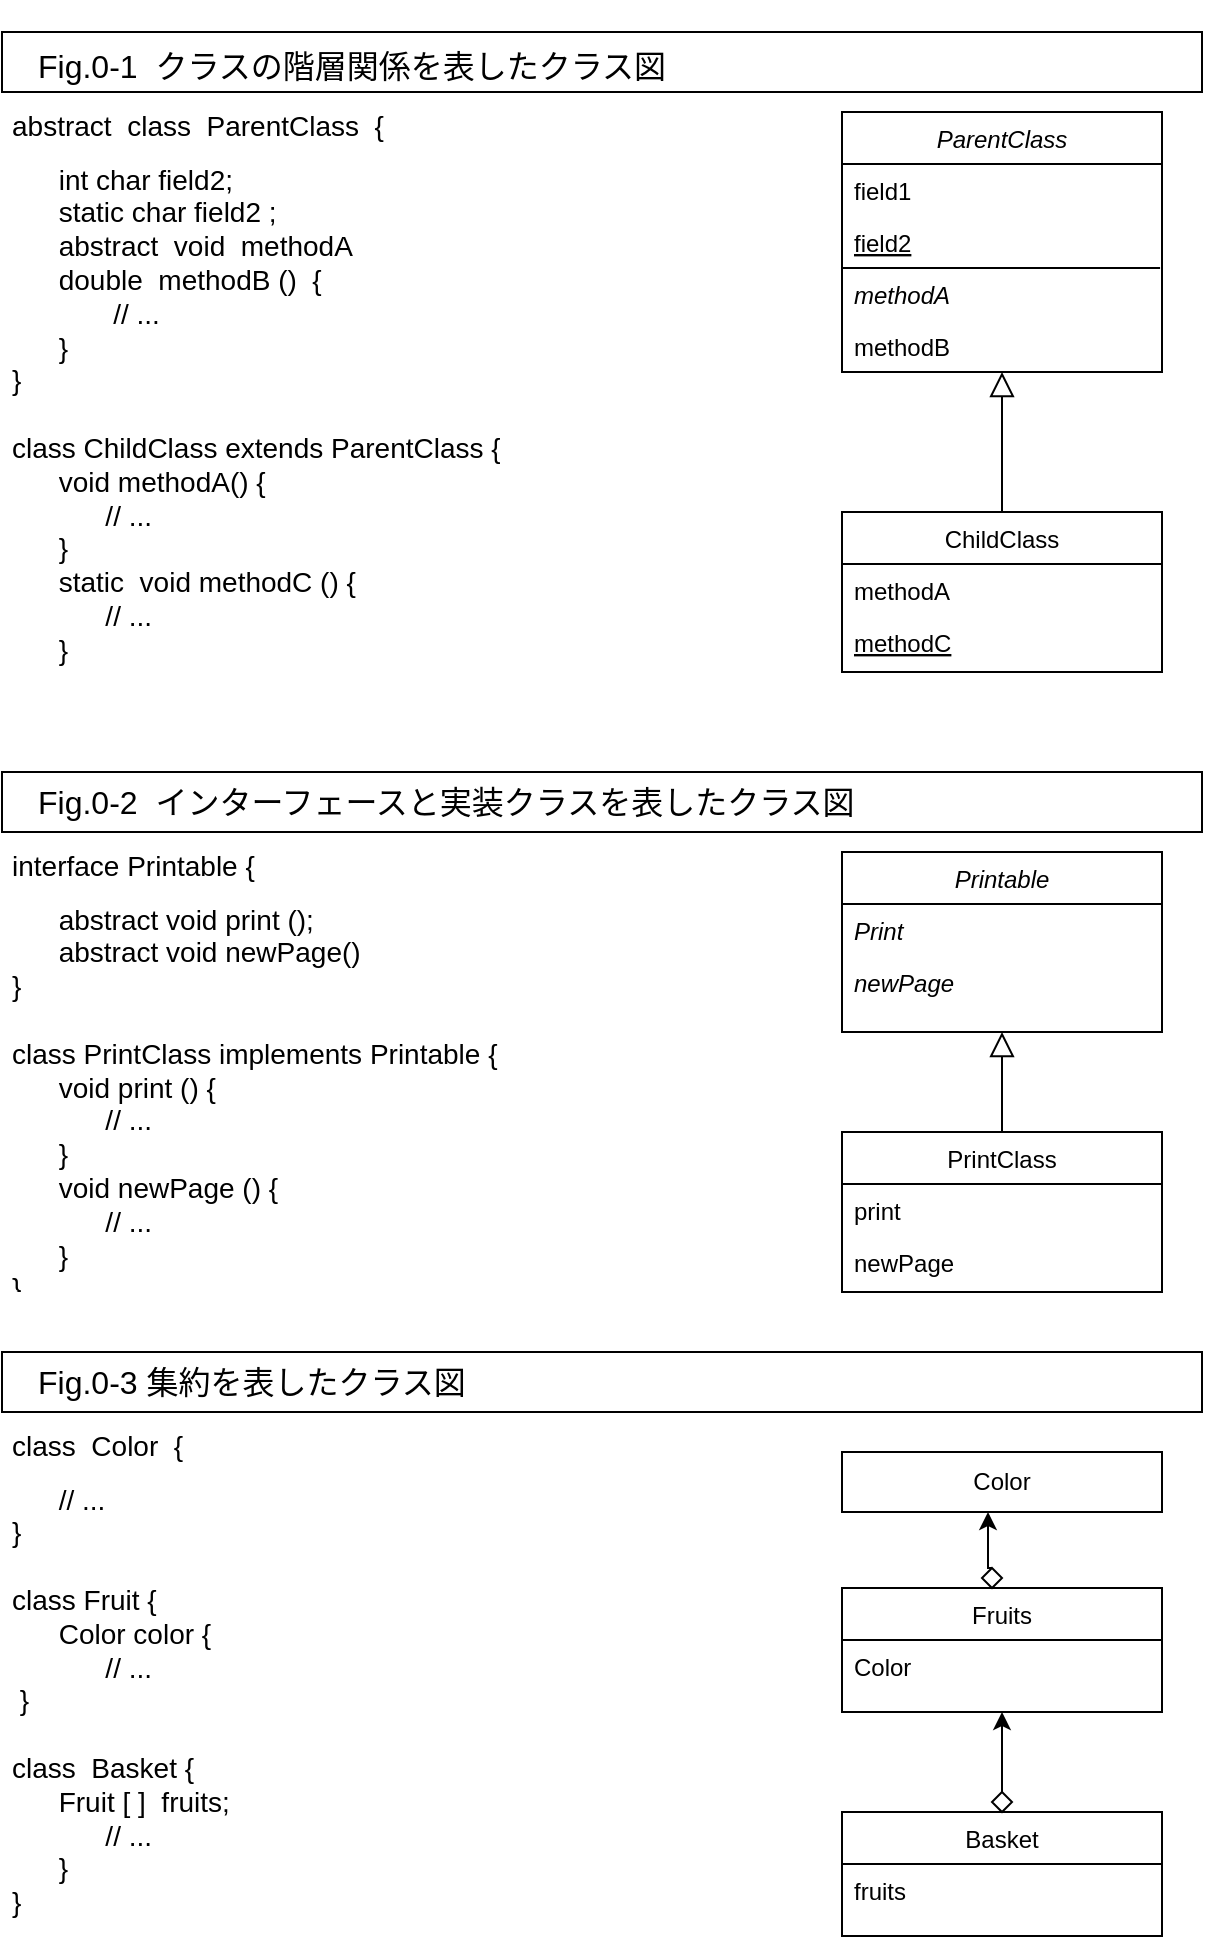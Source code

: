 <mxfile version="14.6.13" type="device" pages="3"><diagram id="C5RBs43oDa-KdzZeNtuy" name="Fig01~03"><mxGraphModel dx="786" dy="530" grid="1" gridSize="10" guides="1" tooltips="1" connect="1" arrows="1" fold="1" page="1" pageScale="1" pageWidth="827" pageHeight="1169" math="0" shadow="0"><root><mxCell id="WIyWlLk6GJQsqaUBKTNV-0"/><mxCell id="WIyWlLk6GJQsqaUBKTNV-1" parent="WIyWlLk6GJQsqaUBKTNV-0"/><mxCell id="zkfFHV4jXpPFQw0GAbJ--6" value="ChildClass" style="swimlane;fontStyle=0;align=center;verticalAlign=top;childLayout=stackLayout;horizontal=1;startSize=26;horizontalStack=0;resizeParent=1;resizeLast=0;collapsible=1;marginBottom=0;rounded=0;shadow=0;strokeWidth=1;" parent="WIyWlLk6GJQsqaUBKTNV-1" vertex="1"><mxGeometry x="500" y="320" width="160" height="80" as="geometry"><mxRectangle x="130" y="380" width="160" height="26" as="alternateBounds"/></mxGeometry></mxCell><mxCell id="zkfFHV4jXpPFQw0GAbJ--7" value="methodA&#10;" style="text;align=left;verticalAlign=top;spacingLeft=4;spacingRight=4;overflow=hidden;rotatable=0;points=[[0,0.5],[1,0.5]];portConstraint=eastwest;" parent="zkfFHV4jXpPFQw0GAbJ--6" vertex="1"><mxGeometry y="26" width="160" height="26" as="geometry"/></mxCell><mxCell id="zkfFHV4jXpPFQw0GAbJ--8" value="methodC" style="text;align=left;verticalAlign=top;spacingLeft=4;spacingRight=4;overflow=hidden;rotatable=0;points=[[0,0.5],[1,0.5]];portConstraint=eastwest;rounded=0;shadow=0;html=0;fontStyle=4" parent="zkfFHV4jXpPFQw0GAbJ--6" vertex="1"><mxGeometry y="52" width="160" height="26" as="geometry"/></mxCell><mxCell id="zkfFHV4jXpPFQw0GAbJ--12" value="" style="endArrow=block;endSize=10;endFill=0;shadow=0;strokeWidth=1;rounded=0;edgeStyle=elbowEdgeStyle;elbow=vertical;" parent="WIyWlLk6GJQsqaUBKTNV-1" source="zkfFHV4jXpPFQw0GAbJ--6" target="zkfFHV4jXpPFQw0GAbJ--0" edge="1"><mxGeometry width="160" relative="1" as="geometry"><mxPoint x="230" y="243" as="sourcePoint"/><mxPoint x="230" y="243" as="targetPoint"/></mxGeometry></mxCell><mxCell id="62UiRx_JH6EMBDB1Q8f--3" value="&lt;h1 style=&quot;font-size: 14px&quot;&gt;&lt;span style=&quot;font-weight: normal&quot;&gt;abstract&amp;nbsp; class&amp;nbsp; ParentClass&amp;nbsp; {&lt;/span&gt;&lt;br&gt;&lt;/h1&gt;&lt;div style=&quot;font-size: 14px&quot;&gt;&lt;font style=&quot;font-size: 14px&quot;&gt;&amp;nbsp; &amp;nbsp; &amp;nbsp; int char field2;&lt;/font&gt;&lt;/div&gt;&lt;div style=&quot;font-size: 14px&quot;&gt;&lt;font style=&quot;font-size: 14px&quot;&gt;&amp;nbsp; &amp;nbsp; &amp;nbsp; static char field2 ;&lt;/font&gt;&lt;/div&gt;&lt;div style=&quot;font-size: 14px&quot;&gt;&lt;font style=&quot;font-size: 14px&quot;&gt;&amp;nbsp; &amp;nbsp; &amp;nbsp; abstract&amp;nbsp; void&amp;nbsp; methodA&lt;/font&gt;&lt;/div&gt;&lt;div style=&quot;font-size: 14px&quot;&gt;&lt;font style=&quot;font-size: 14px&quot;&gt;&amp;nbsp; &amp;nbsp; &amp;nbsp; double&amp;nbsp; methodB ()&amp;nbsp; {&lt;/font&gt;&lt;/div&gt;&lt;div style=&quot;font-size: 14px&quot;&gt;&lt;font style=&quot;font-size: 14px&quot;&gt;&amp;nbsp; &amp;nbsp; &amp;nbsp; &amp;nbsp; &amp;nbsp; &amp;nbsp; &amp;nbsp;// ...&lt;/font&gt;&lt;/div&gt;&lt;div style=&quot;font-size: 14px&quot;&gt;&lt;font style=&quot;font-size: 14px&quot;&gt;&amp;nbsp; &amp;nbsp; &amp;nbsp; }&lt;/font&gt;&lt;/div&gt;&lt;div style=&quot;font-size: 14px&quot;&gt;&lt;font style=&quot;font-size: 14px&quot;&gt;}&lt;/font&gt;&lt;/div&gt;&lt;div style=&quot;font-size: 14px&quot;&gt;&lt;font style=&quot;font-size: 14px&quot;&gt;&lt;br&gt;&lt;/font&gt;&lt;/div&gt;&lt;div style=&quot;font-size: 14px&quot;&gt;&lt;font style=&quot;font-size: 14px&quot;&gt;class ChildClass extends ParentClass {&lt;/font&gt;&lt;/div&gt;&lt;div style=&quot;font-size: 14px&quot;&gt;&lt;font style=&quot;font-size: 14px&quot;&gt;&amp;nbsp; &amp;nbsp; &amp;nbsp; void methodA() {&lt;/font&gt;&lt;/div&gt;&lt;div style=&quot;font-size: 14px&quot;&gt;&lt;font style=&quot;font-size: 14px&quot;&gt;&amp;nbsp; &amp;nbsp; &amp;nbsp; &amp;nbsp; &amp;nbsp; &amp;nbsp; // ...&lt;/font&gt;&lt;/div&gt;&lt;div style=&quot;font-size: 14px&quot;&gt;&lt;font style=&quot;font-size: 14px&quot;&gt;&amp;nbsp; &amp;nbsp; &amp;nbsp; }&lt;/font&gt;&lt;/div&gt;&lt;div style=&quot;font-size: 14px&quot;&gt;&lt;font style=&quot;font-size: 14px&quot;&gt;&amp;nbsp; &amp;nbsp; &amp;nbsp; static&amp;nbsp; void methodC () {&lt;/font&gt;&lt;/div&gt;&lt;div style=&quot;font-size: 14px&quot;&gt;&lt;font style=&quot;font-size: 14px&quot;&gt;&amp;nbsp; &amp;nbsp; &amp;nbsp; &amp;nbsp; &amp;nbsp; &amp;nbsp; // ...&lt;/font&gt;&lt;/div&gt;&lt;div style=&quot;font-size: 14px&quot;&gt;&lt;font style=&quot;font-size: 14px&quot;&gt;&amp;nbsp; &amp;nbsp; &amp;nbsp; }&lt;/font&gt;&lt;/div&gt;&lt;div style=&quot;font-size: 14px&quot;&gt;&lt;font style=&quot;font-size: 14px&quot;&gt;}&lt;/font&gt;&lt;/div&gt;&lt;div&gt;&lt;br&gt;&lt;/div&gt;" style="text;html=1;strokeColor=none;fillColor=none;spacing=5;spacingTop=-20;whiteSpace=wrap;overflow=hidden;rounded=0;" parent="WIyWlLk6GJQsqaUBKTNV-1" vertex="1"><mxGeometry x="80" y="120" width="390" height="280" as="geometry"/></mxCell><mxCell id="62UiRx_JH6EMBDB1Q8f--4" value="Printable" style="swimlane;fontStyle=2;align=center;verticalAlign=top;childLayout=stackLayout;horizontal=1;startSize=26;horizontalStack=0;resizeParent=1;resizeLast=0;collapsible=1;marginBottom=0;rounded=0;shadow=0;strokeWidth=1;" parent="WIyWlLk6GJQsqaUBKTNV-1" vertex="1"><mxGeometry x="500" y="490" width="160" height="90" as="geometry"><mxRectangle x="230" y="140" width="160" height="26" as="alternateBounds"/></mxGeometry></mxCell><mxCell id="62UiRx_JH6EMBDB1Q8f--5" value="Print" style="text;align=left;verticalAlign=top;spacingLeft=4;spacingRight=4;overflow=hidden;rotatable=0;points=[[0,0.5],[1,0.5]];portConstraint=eastwest;fontStyle=2" parent="62UiRx_JH6EMBDB1Q8f--4" vertex="1"><mxGeometry y="26" width="160" height="26" as="geometry"/></mxCell><mxCell id="62UiRx_JH6EMBDB1Q8f--6" value="newPage" style="text;align=left;verticalAlign=top;spacingLeft=4;spacingRight=4;overflow=hidden;rotatable=0;points=[[0,0.5],[1,0.5]];portConstraint=eastwest;rounded=0;shadow=0;html=0;fontStyle=2" parent="62UiRx_JH6EMBDB1Q8f--4" vertex="1"><mxGeometry y="52" width="160" height="26" as="geometry"/></mxCell><mxCell id="62UiRx_JH6EMBDB1Q8f--7" value="PrintClass" style="swimlane;fontStyle=0;align=center;verticalAlign=top;childLayout=stackLayout;horizontal=1;startSize=26;horizontalStack=0;resizeParent=1;resizeLast=0;collapsible=1;marginBottom=0;rounded=0;shadow=0;strokeWidth=1;" parent="WIyWlLk6GJQsqaUBKTNV-1" vertex="1"><mxGeometry x="500" y="630" width="160" height="80" as="geometry"><mxRectangle x="130" y="380" width="160" height="26" as="alternateBounds"/></mxGeometry></mxCell><mxCell id="62UiRx_JH6EMBDB1Q8f--8" value="print" style="text;align=left;verticalAlign=top;spacingLeft=4;spacingRight=4;overflow=hidden;rotatable=0;points=[[0,0.5],[1,0.5]];portConstraint=eastwest;" parent="62UiRx_JH6EMBDB1Q8f--7" vertex="1"><mxGeometry y="26" width="160" height="26" as="geometry"/></mxCell><mxCell id="62UiRx_JH6EMBDB1Q8f--9" value="newPage&#10;" style="text;align=left;verticalAlign=top;spacingLeft=4;spacingRight=4;overflow=hidden;rotatable=0;points=[[0,0.5],[1,0.5]];portConstraint=eastwest;rounded=0;shadow=0;html=0;" parent="62UiRx_JH6EMBDB1Q8f--7" vertex="1"><mxGeometry y="52" width="160" height="26" as="geometry"/></mxCell><mxCell id="62UiRx_JH6EMBDB1Q8f--10" value="" style="endArrow=block;endSize=10;endFill=0;shadow=0;strokeWidth=1;rounded=0;edgeStyle=elbowEdgeStyle;elbow=vertical;" parent="WIyWlLk6GJQsqaUBKTNV-1" source="62UiRx_JH6EMBDB1Q8f--7" target="62UiRx_JH6EMBDB1Q8f--4" edge="1"><mxGeometry width="160" relative="1" as="geometry"><mxPoint x="230" y="663" as="sourcePoint"/><mxPoint x="230" y="663" as="targetPoint"/></mxGeometry></mxCell><mxCell id="62UiRx_JH6EMBDB1Q8f--11" value="&lt;h1 style=&quot;font-size: 14px&quot;&gt;&lt;span style=&quot;font-weight: normal&quot;&gt;interface Printable {&lt;/span&gt;&lt;br&gt;&lt;/h1&gt;&lt;div style=&quot;font-size: 14px&quot;&gt;&lt;font style=&quot;font-size: 14px&quot;&gt;&amp;nbsp; &amp;nbsp; &amp;nbsp; abstract void print ();&lt;/font&gt;&lt;/div&gt;&lt;div style=&quot;font-size: 14px&quot;&gt;&lt;font style=&quot;font-size: 14px&quot;&gt;&amp;nbsp; &amp;nbsp; &amp;nbsp; abstract void newPage()&lt;/font&gt;&lt;/div&gt;&lt;div style=&quot;font-size: 14px&quot;&gt;&lt;font style=&quot;font-size: 14px&quot;&gt;}&lt;/font&gt;&lt;/div&gt;&lt;div style=&quot;font-size: 14px&quot;&gt;&lt;font style=&quot;font-size: 14px&quot;&gt;&lt;br&gt;&lt;/font&gt;&lt;/div&gt;&lt;div style=&quot;font-size: 14px&quot;&gt;&lt;font style=&quot;font-size: 14px&quot;&gt;class PrintClass implements Printable {&lt;/font&gt;&lt;/div&gt;&lt;div style=&quot;font-size: 14px&quot;&gt;&lt;font style=&quot;font-size: 14px&quot;&gt;&amp;nbsp; &amp;nbsp; &amp;nbsp; void print () {&lt;/font&gt;&lt;/div&gt;&lt;div style=&quot;font-size: 14px&quot;&gt;&lt;font style=&quot;font-size: 14px&quot;&gt;&amp;nbsp; &amp;nbsp; &amp;nbsp; &amp;nbsp; &amp;nbsp; &amp;nbsp; // ...&lt;/font&gt;&lt;/div&gt;&lt;div style=&quot;font-size: 14px&quot;&gt;&lt;font style=&quot;font-size: 14px&quot;&gt;&amp;nbsp; &amp;nbsp; &amp;nbsp; }&lt;/font&gt;&lt;/div&gt;&lt;div style=&quot;font-size: 14px&quot;&gt;&lt;font style=&quot;font-size: 14px&quot;&gt;&amp;nbsp; &amp;nbsp; &amp;nbsp; void newPage () {&lt;/font&gt;&lt;/div&gt;&lt;div style=&quot;font-size: 14px&quot;&gt;&lt;font style=&quot;font-size: 14px&quot;&gt;&amp;nbsp; &amp;nbsp; &amp;nbsp; &amp;nbsp; &amp;nbsp; &amp;nbsp; // ...&lt;/font&gt;&lt;/div&gt;&lt;div style=&quot;font-size: 14px&quot;&gt;&lt;font style=&quot;font-size: 14px&quot;&gt;&amp;nbsp; &amp;nbsp; &amp;nbsp; }&lt;/font&gt;&lt;/div&gt;&lt;div style=&quot;font-size: 14px&quot;&gt;&lt;font style=&quot;font-size: 14px&quot;&gt;}&lt;/font&gt;&lt;/div&gt;&lt;div&gt;&lt;br&gt;&lt;/div&gt;" style="text;html=1;strokeColor=none;fillColor=none;spacing=5;spacingTop=-20;whiteSpace=wrap;overflow=hidden;rounded=0;" parent="WIyWlLk6GJQsqaUBKTNV-1" vertex="1"><mxGeometry x="80" y="490" width="390" height="220" as="geometry"/></mxCell><mxCell id="62UiRx_JH6EMBDB1Q8f--12" value="Fruits" style="swimlane;fontStyle=0;align=center;verticalAlign=top;childLayout=stackLayout;horizontal=1;startSize=26;horizontalStack=0;resizeParent=1;resizeLast=0;collapsible=1;marginBottom=0;rounded=0;shadow=0;strokeWidth=1;" parent="WIyWlLk6GJQsqaUBKTNV-1" vertex="1"><mxGeometry x="500" y="858" width="160" height="62" as="geometry"><mxRectangle x="230" y="140" width="160" height="26" as="alternateBounds"/></mxGeometry></mxCell><mxCell id="62UiRx_JH6EMBDB1Q8f--13" value="Color" style="text;align=left;verticalAlign=top;spacingLeft=4;spacingRight=4;overflow=hidden;rotatable=0;points=[[0,0.5],[1,0.5]];portConstraint=eastwest;fontStyle=0" parent="62UiRx_JH6EMBDB1Q8f--12" vertex="1"><mxGeometry y="26" width="160" height="26" as="geometry"/></mxCell><mxCell id="62UiRx_JH6EMBDB1Q8f--15" value="Basket" style="swimlane;fontStyle=0;align=center;verticalAlign=top;childLayout=stackLayout;horizontal=1;startSize=26;horizontalStack=0;resizeParent=1;resizeLast=0;collapsible=1;marginBottom=0;rounded=0;shadow=0;strokeWidth=1;" parent="WIyWlLk6GJQsqaUBKTNV-1" vertex="1"><mxGeometry x="500" y="970" width="160" height="62" as="geometry"><mxRectangle x="130" y="380" width="160" height="26" as="alternateBounds"/></mxGeometry></mxCell><mxCell id="62UiRx_JH6EMBDB1Q8f--16" value="fruits" style="text;align=left;verticalAlign=top;spacingLeft=4;spacingRight=4;overflow=hidden;rotatable=0;points=[[0,0.5],[1,0.5]];portConstraint=eastwest;" parent="62UiRx_JH6EMBDB1Q8f--15" vertex="1"><mxGeometry y="26" width="160" height="26" as="geometry"/></mxCell><mxCell id="62UiRx_JH6EMBDB1Q8f--19" value="&lt;h1 style=&quot;font-size: 14px&quot;&gt;&lt;span style=&quot;font-weight: normal&quot;&gt;class&amp;nbsp; Color&amp;nbsp; {&lt;/span&gt;&lt;br&gt;&lt;/h1&gt;&lt;div style=&quot;font-size: 14px&quot;&gt;&lt;font style=&quot;font-size: 14px&quot;&gt;&amp;nbsp; &amp;nbsp; &amp;nbsp; // ...&lt;/font&gt;&lt;/div&gt;&lt;div style=&quot;font-size: 14px&quot;&gt;&lt;font style=&quot;font-size: 14px&quot;&gt;}&lt;/font&gt;&lt;/div&gt;&lt;div style=&quot;font-size: 14px&quot;&gt;&lt;font style=&quot;font-size: 14px&quot;&gt;&lt;br&gt;&lt;/font&gt;&lt;/div&gt;&lt;div style=&quot;font-size: 14px&quot;&gt;&lt;font style=&quot;font-size: 14px&quot;&gt;class Fruit {&lt;/font&gt;&lt;/div&gt;&lt;div style=&quot;font-size: 14px&quot;&gt;&lt;font style=&quot;font-size: 14px&quot;&gt;&amp;nbsp; &amp;nbsp; &amp;nbsp; Color color {&lt;/font&gt;&lt;/div&gt;&lt;div style=&quot;font-size: 14px&quot;&gt;&lt;font style=&quot;font-size: 14px&quot;&gt;&amp;nbsp; &amp;nbsp; &amp;nbsp; &amp;nbsp; &amp;nbsp; &amp;nbsp; // ...&lt;/font&gt;&lt;/div&gt;&lt;div style=&quot;font-size: 14px&quot;&gt;&lt;font style=&quot;font-size: 14px&quot;&gt;&amp;nbsp;}&lt;/font&gt;&lt;/div&gt;&lt;div style=&quot;font-size: 14px&quot;&gt;&lt;font style=&quot;font-size: 14px&quot;&gt;&lt;br&gt;&lt;/font&gt;&lt;/div&gt;&lt;div style=&quot;font-size: 14px&quot;&gt;&lt;font style=&quot;font-size: 14px&quot;&gt;class&amp;nbsp; Basket {&lt;/font&gt;&lt;/div&gt;&lt;div style=&quot;font-size: 14px&quot;&gt;&lt;font style=&quot;font-size: 14px&quot;&gt;&amp;nbsp; &amp;nbsp; &amp;nbsp; Fruit [ ]&amp;nbsp; fruits;&lt;/font&gt;&lt;/div&gt;&lt;div style=&quot;font-size: 14px&quot;&gt;&lt;font style=&quot;font-size: 14px&quot;&gt;&amp;nbsp; &amp;nbsp; &amp;nbsp; &amp;nbsp; &amp;nbsp; &amp;nbsp; // ...&lt;/font&gt;&lt;/div&gt;&lt;div style=&quot;font-size: 14px&quot;&gt;&lt;font style=&quot;font-size: 14px&quot;&gt;&amp;nbsp; &amp;nbsp; &amp;nbsp; }&lt;/font&gt;&lt;/div&gt;&lt;div style=&quot;font-size: 14px&quot;&gt;&lt;font style=&quot;font-size: 14px&quot;&gt;}&lt;/font&gt;&lt;/div&gt;&lt;div&gt;&lt;br&gt;&lt;/div&gt;" style="text;html=1;strokeColor=none;fillColor=none;spacing=5;spacingTop=-20;whiteSpace=wrap;overflow=hidden;rounded=0;" parent="WIyWlLk6GJQsqaUBKTNV-1" vertex="1"><mxGeometry x="80" y="780" width="390" height="250" as="geometry"/></mxCell><mxCell id="zkfFHV4jXpPFQw0GAbJ--0" value="ParentClass" style="swimlane;fontStyle=2;align=center;verticalAlign=top;childLayout=stackLayout;horizontal=1;startSize=26;horizontalStack=0;resizeParent=1;resizeLast=0;collapsible=1;marginBottom=0;rounded=0;shadow=0;strokeWidth=1;" parent="WIyWlLk6GJQsqaUBKTNV-1" vertex="1"><mxGeometry x="500" y="120" width="160" height="130" as="geometry"><mxRectangle x="230" y="140" width="160" height="26" as="alternateBounds"/></mxGeometry></mxCell><mxCell id="zkfFHV4jXpPFQw0GAbJ--1" value="field1" style="text;align=left;verticalAlign=top;spacingLeft=4;spacingRight=4;overflow=hidden;rotatable=0;points=[[0,0.5],[1,0.5]];portConstraint=eastwest;fontStyle=0" parent="zkfFHV4jXpPFQw0GAbJ--0" vertex="1"><mxGeometry y="26" width="160" height="26" as="geometry"/></mxCell><mxCell id="zkfFHV4jXpPFQw0GAbJ--2" value="field2" style="text;align=left;verticalAlign=top;spacingLeft=4;spacingRight=4;overflow=hidden;rotatable=0;points=[[0,0.5],[1,0.5]];portConstraint=eastwest;rounded=0;shadow=0;html=0;fontStyle=4" parent="zkfFHV4jXpPFQw0GAbJ--0" vertex="1"><mxGeometry y="52" width="160" height="26" as="geometry"/></mxCell><mxCell id="62UiRx_JH6EMBDB1Q8f--20" value="" style="endArrow=none;html=1;entryX=0.994;entryY=1;entryDx=0;entryDy=0;entryPerimeter=0;" parent="zkfFHV4jXpPFQw0GAbJ--0" target="zkfFHV4jXpPFQw0GAbJ--2" edge="1"><mxGeometry width="50" height="50" relative="1" as="geometry"><mxPoint y="78" as="sourcePoint"/><mxPoint x="50" y="35" as="targetPoint"/></mxGeometry></mxCell><mxCell id="62UiRx_JH6EMBDB1Q8f--22" value="methodA&#10;" style="text;align=left;verticalAlign=top;spacingLeft=4;spacingRight=4;overflow=hidden;rotatable=0;points=[[0,0.5],[1,0.5]];portConstraint=eastwest;rounded=0;shadow=0;html=0;fontStyle=2" parent="zkfFHV4jXpPFQw0GAbJ--0" vertex="1"><mxGeometry y="78" width="160" height="26" as="geometry"/></mxCell><mxCell id="62UiRx_JH6EMBDB1Q8f--21" value="methodB&#10;" style="text;align=left;verticalAlign=top;spacingLeft=4;spacingRight=4;overflow=hidden;rotatable=0;points=[[0,0.5],[1,0.5]];portConstraint=eastwest;rounded=0;shadow=0;html=0;fontStyle=0" parent="zkfFHV4jXpPFQw0GAbJ--0" vertex="1"><mxGeometry y="104" width="160" height="26" as="geometry"/></mxCell><mxCell id="62UiRx_JH6EMBDB1Q8f--23" value="&lt;h1&gt;&lt;span style=&quot;font-weight: 400&quot;&gt;&lt;font style=&quot;font-size: 16px&quot;&gt;　Fig.0-1&amp;nbsp; クラスの階層関係を表したクラス図&lt;/font&gt;&lt;/span&gt;&lt;/h1&gt;" style="text;html=1;align=left;verticalAlign=middle;whiteSpace=wrap;rounded=0;strokeColor=#000000;" parent="WIyWlLk6GJQsqaUBKTNV-1" vertex="1"><mxGeometry x="80" y="80" width="600" height="30" as="geometry"/></mxCell><mxCell id="62UiRx_JH6EMBDB1Q8f--24" value="&lt;h1 style=&quot;font-size: 14px&quot;&gt;&lt;span style=&quot;font-weight: 400 ; font-size: 16px&quot;&gt;　Fig.0-2&amp;nbsp; インターフェースと実装クラスを表したクラス図&lt;/span&gt;&lt;/h1&gt;" style="text;html=1;align=left;verticalAlign=middle;whiteSpace=wrap;rounded=0;strokeColor=#000000;" parent="WIyWlLk6GJQsqaUBKTNV-1" vertex="1"><mxGeometry x="80" y="450" width="600" height="30" as="geometry"/></mxCell><mxCell id="62UiRx_JH6EMBDB1Q8f--26" value="&lt;h1 style=&quot;font-size: 14px&quot;&gt;&lt;span style=&quot;font-weight: 400 ; font-size: 16px&quot;&gt;　Fig.0-3 集約を表したクラス図&lt;/span&gt;&lt;/h1&gt;" style="text;html=1;align=left;verticalAlign=middle;whiteSpace=wrap;rounded=0;strokeColor=#000000;" parent="WIyWlLk6GJQsqaUBKTNV-1" vertex="1"><mxGeometry x="80" y="740" width="600" height="30" as="geometry"/></mxCell><mxCell id="K0zJYA0rMerM5uAwz7j8-8" value="Color" style="rounded=0;whiteSpace=wrap;html=1;" parent="WIyWlLk6GJQsqaUBKTNV-1" vertex="1"><mxGeometry x="500" y="790" width="160" height="30" as="geometry"/></mxCell><mxCell id="K0zJYA0rMerM5uAwz7j8-10" style="edgeStyle=orthogonalEdgeStyle;rounded=0;orthogonalLoop=1;jettySize=auto;html=1;exitX=0;exitY=0;exitDx=0;exitDy=0;entryX=0.5;entryY=1;entryDx=0;entryDy=0;" parent="WIyWlLk6GJQsqaUBKTNV-1" source="K0zJYA0rMerM5uAwz7j8-9" target="62UiRx_JH6EMBDB1Q8f--12" edge="1"><mxGeometry relative="1" as="geometry"><mxPoint x="560" y="920" as="targetPoint"/><Array as="points"><mxPoint x="580" y="963"/></Array></mxGeometry></mxCell><mxCell id="K0zJYA0rMerM5uAwz7j8-9" value="" style="rhombus;whiteSpace=wrap;html=1;" parent="WIyWlLk6GJQsqaUBKTNV-1" vertex="1"><mxGeometry x="575" y="960" width="10" height="10" as="geometry"/></mxCell><mxCell id="K0zJYA0rMerM5uAwz7j8-15" style="edgeStyle=orthogonalEdgeStyle;rounded=0;orthogonalLoop=1;jettySize=auto;html=1;exitX=0.5;exitY=0;exitDx=0;exitDy=0;" parent="WIyWlLk6GJQsqaUBKTNV-1" source="K0zJYA0rMerM5uAwz7j8-12" edge="1"><mxGeometry relative="1" as="geometry"><mxPoint x="573" y="820" as="targetPoint"/><Array as="points"><mxPoint x="573" y="848"/><mxPoint x="573" y="820"/></Array></mxGeometry></mxCell><mxCell id="K0zJYA0rMerM5uAwz7j8-12" value="" style="rhombus;whiteSpace=wrap;html=1;" parent="WIyWlLk6GJQsqaUBKTNV-1" vertex="1"><mxGeometry x="570" y="848" width="10" height="10" as="geometry"/></mxCell></root></mxGraphModel></diagram><diagram id="uXRKIcSWOXKHmnCE9bxQ" name="Fig04~05"><mxGraphModel dx="786" dy="530" grid="1" gridSize="10" guides="1" tooltips="1" connect="1" arrows="1" fold="1" page="1" pageScale="1" pageWidth="1654" pageHeight="2336" math="0" shadow="0"><root><mxCell id="cVlX-NJJBm6-gNWQkPb4-0"/><mxCell id="cVlX-NJJBm6-gNWQkPb4-1" parent="cVlX-NJJBm6-gNWQkPb4-0"/><mxCell id="oHY8thcl8l5wzSbgU7py-4" value="&lt;h1 style=&quot;font-size: 14px&quot;&gt;&lt;font style=&quot;font-size: 14px&quot;&gt;&lt;span style=&quot;font-weight: normal&quot;&gt;class Something&amp;nbsp; {&lt;/span&gt;&lt;br&gt;&lt;/font&gt;&lt;/h1&gt;&lt;div style=&quot;font-size: 14px&quot;&gt;&lt;span style=&quot;font-weight: normal&quot;&gt;&lt;font style=&quot;font-size: 14px&quot;&gt;&amp;nbsp; &amp;nbsp; &amp;nbsp; private&amp;nbsp; &amp;nbsp; &amp;nbsp;int&amp;nbsp; privateField;&lt;/font&gt;&lt;/span&gt;&lt;/div&gt;&lt;div style=&quot;font-size: 14px&quot;&gt;&lt;span style=&quot;font-weight: normal&quot;&gt;&lt;font style=&quot;font-size: 14px&quot;&gt;&amp;nbsp; &amp;nbsp; &amp;nbsp; protected int&amp;nbsp; protectedField;&lt;/font&gt;&lt;/span&gt;&lt;/div&gt;&lt;div style=&quot;font-size: 14px&quot;&gt;&lt;span style=&quot;font-weight: normal&quot;&gt;&lt;font style=&quot;font-size: 14px&quot;&gt;&amp;nbsp; &amp;nbsp; &amp;nbsp; public&amp;nbsp; &amp;nbsp; &amp;nbsp; int&amp;nbsp; &amp;nbsp;publicField;&lt;/font&gt;&lt;/span&gt;&lt;/div&gt;&lt;div style=&quot;font-size: 14px&quot;&gt;&lt;span style=&quot;font-weight: normal&quot;&gt;&lt;font style=&quot;font-size: 14px&quot;&gt;&amp;nbsp; &amp;nbsp; &amp;nbsp; int&amp;nbsp; packageField;&lt;/font&gt;&lt;/span&gt;&lt;/div&gt;&lt;div style=&quot;font-size: 14px&quot;&gt;&lt;span style=&quot;font-weight: normal&quot;&gt;&lt;font style=&quot;font-size: 14px&quot;&gt;&lt;br&gt;&lt;/font&gt;&lt;/span&gt;&lt;/div&gt;&lt;div style=&quot;font-size: 14px&quot;&gt;&amp;nbsp; &amp;nbsp; &amp;nbsp; private&amp;nbsp; &amp;nbsp; &amp;nbsp; void&amp;nbsp; privateMethod () {&lt;/div&gt;&lt;div style=&quot;font-size: 14px&quot;&gt;&amp;nbsp; &amp;nbsp; &amp;nbsp; }&lt;/div&gt;&lt;div style=&quot;font-size: 14px&quot;&gt;&amp;nbsp; &amp;nbsp; &amp;nbsp; protected&amp;nbsp; void&amp;nbsp; protectedMethod () {&lt;/div&gt;&lt;div style=&quot;font-size: 14px&quot;&gt;&amp;nbsp; &amp;nbsp; &amp;nbsp; }&lt;/div&gt;&lt;div style=&quot;font-size: 14px&quot;&gt;&lt;font style=&quot;font-size: 14px&quot;&gt;&amp;nbsp; &amp;nbsp; &amp;nbsp; public&amp;nbsp; &amp;nbsp; &amp;nbsp; &amp;nbsp;void&amp;nbsp; publicMethod ()&amp;nbsp; {&lt;/font&gt;&lt;/div&gt;&lt;div style=&quot;font-size: 14px&quot;&gt;&lt;font style=&quot;font-size: 14px&quot;&gt;&amp;nbsp; &amp;nbsp; &amp;nbsp; }&lt;/font&gt;&lt;/div&gt;&lt;div style=&quot;font-size: 14px&quot;&gt;&lt;font style=&quot;font-size: 14px&quot;&gt;&amp;nbsp; &amp;nbsp; &amp;nbsp; void&amp;nbsp; packageMethod ()&amp;nbsp; {&lt;/font&gt;&lt;/div&gt;&lt;div style=&quot;font-size: 14px&quot;&gt;&lt;font style=&quot;font-size: 14px&quot;&gt;&amp;nbsp; &amp;nbsp; &amp;nbsp; }&lt;/font&gt;&lt;/div&gt;&lt;div style=&quot;font-size: 14px&quot;&gt;&lt;font style=&quot;font-size: 14px&quot;&gt;}&lt;/font&gt;&lt;/div&gt;&lt;div style=&quot;font-size: 14px&quot;&gt;&lt;br&gt;&lt;/div&gt;" style="text;html=1;strokeColor=none;fillColor=none;spacing=5;spacingTop=-20;whiteSpace=wrap;overflow=hidden;rounded=0;" parent="cVlX-NJJBm6-gNWQkPb4-1" vertex="1"><mxGeometry x="80" y="120" width="390" height="250" as="geometry"/></mxCell><mxCell id="oHY8thcl8l5wzSbgU7py-5" value="Something" style="swimlane;fontStyle=0;align=center;verticalAlign=top;childLayout=stackLayout;horizontal=1;startSize=26;horizontalStack=0;resizeParent=1;resizeLast=0;collapsible=1;marginBottom=0;rounded=0;shadow=0;strokeWidth=1;" parent="cVlX-NJJBm6-gNWQkPb4-1" vertex="1"><mxGeometry x="500" y="120" width="170" height="240" as="geometry"><mxRectangle x="230" y="140" width="160" height="26" as="alternateBounds"/></mxGeometry></mxCell><mxCell id="oHY8thcl8l5wzSbgU7py-6" value="-privateField" style="text;align=left;verticalAlign=top;spacingLeft=4;spacingRight=4;overflow=hidden;rotatable=0;points=[[0,0.5],[1,0.5]];portConstraint=eastwest;fontStyle=0" parent="oHY8thcl8l5wzSbgU7py-5" vertex="1"><mxGeometry y="26" width="170" height="26" as="geometry"/></mxCell><mxCell id="oHY8thcl8l5wzSbgU7py-15" value="#protectedField" style="text;align=left;verticalAlign=top;spacingLeft=4;spacingRight=4;overflow=hidden;rotatable=0;points=[[0,0.5],[1,0.5]];portConstraint=eastwest;fontStyle=0" parent="oHY8thcl8l5wzSbgU7py-5" vertex="1"><mxGeometry y="52" width="170" height="26" as="geometry"/></mxCell><mxCell id="oHY8thcl8l5wzSbgU7py-16" value="+publicField" style="text;align=left;verticalAlign=top;spacingLeft=4;spacingRight=4;overflow=hidden;rotatable=0;points=[[0,0.5],[1,0.5]];portConstraint=eastwest;fontStyle=0" parent="oHY8thcl8l5wzSbgU7py-5" vertex="1"><mxGeometry y="78" width="170" height="26" as="geometry"/></mxCell><mxCell id="oHY8thcl8l5wzSbgU7py-7" value="~packageField&#10;" style="text;align=left;verticalAlign=top;spacingLeft=4;spacingRight=4;overflow=hidden;rotatable=0;points=[[0,0.5],[1,0.5]];portConstraint=eastwest;rounded=0;shadow=0;html=0;fontStyle=0;spacingTop=1;" parent="oHY8thcl8l5wzSbgU7py-5" vertex="1"><mxGeometry y="104" width="170" height="26" as="geometry"/></mxCell><mxCell id="oHY8thcl8l5wzSbgU7py-8" value="" style="endArrow=none;html=1;entryX=0.994;entryY=1;entryDx=0;entryDy=0;entryPerimeter=0;exitX=-0.006;exitY=1.015;exitDx=0;exitDy=0;exitPerimeter=0;" parent="oHY8thcl8l5wzSbgU7py-5" source="oHY8thcl8l5wzSbgU7py-7" target="oHY8thcl8l5wzSbgU7py-7" edge="1"><mxGeometry width="50" height="50" relative="1" as="geometry"><mxPoint y="78" as="sourcePoint"/><mxPoint x="50" y="35" as="targetPoint"/></mxGeometry></mxCell><mxCell id="oHY8thcl8l5wzSbgU7py-10" value="-privateMethod" style="text;align=left;verticalAlign=top;spacingLeft=4;spacingRight=4;overflow=hidden;rotatable=0;points=[[0,0.5],[1,0.5]];portConstraint=eastwest;rounded=0;shadow=0;html=0;fontStyle=0" parent="oHY8thcl8l5wzSbgU7py-5" vertex="1"><mxGeometry y="130" width="170" height="26" as="geometry"/></mxCell><mxCell id="oHY8thcl8l5wzSbgU7py-13" value="#protectedMethod" style="text;align=left;verticalAlign=top;spacingLeft=4;spacingRight=4;overflow=hidden;rotatable=0;points=[[0,0.5],[1,0.5]];portConstraint=eastwest;rounded=0;shadow=0;html=0;fontStyle=0" parent="oHY8thcl8l5wzSbgU7py-5" vertex="1"><mxGeometry y="156" width="170" height="26" as="geometry"/></mxCell><mxCell id="oHY8thcl8l5wzSbgU7py-9" value="+publicMethod&#10;" style="text;align=left;verticalAlign=top;spacingLeft=4;spacingRight=4;overflow=hidden;rotatable=0;points=[[0,0.5],[1,0.5]];portConstraint=eastwest;rounded=0;shadow=0;html=0;fontStyle=0" parent="oHY8thcl8l5wzSbgU7py-5" vertex="1"><mxGeometry y="182" width="170" height="26" as="geometry"/></mxCell><mxCell id="oHY8thcl8l5wzSbgU7py-14" value="~packageMethod&#10;" style="text;align=left;verticalAlign=top;spacingLeft=4;spacingRight=4;overflow=hidden;rotatable=0;points=[[0,0.5],[1,0.5]];portConstraint=eastwest;rounded=0;shadow=0;html=0;fontStyle=0" parent="oHY8thcl8l5wzSbgU7py-5" vertex="1"><mxGeometry y="208" width="170" height="26" as="geometry"/></mxCell><mxCell id="oHY8thcl8l5wzSbgU7py-11" value="&lt;h1&gt;&lt;span style=&quot;font-weight: 400&quot;&gt;&lt;font style=&quot;font-size: 16px&quot;&gt;　Fig.0-4&amp;nbsp; アクセス制御を明示したクラス図&lt;/font&gt;&lt;/span&gt;&lt;/h1&gt;" style="text;html=1;align=left;verticalAlign=middle;whiteSpace=wrap;rounded=0;strokeColor=#000000;" parent="cVlX-NJJBm6-gNWQkPb4-1" vertex="1"><mxGeometry x="80" y="80" width="600" height="30" as="geometry"/></mxCell><mxCell id="4xwSHGl_VPsdpoG8h9Mz-1" value="&lt;h1&gt;&lt;span style=&quot;font-weight: 400&quot;&gt;&lt;font style=&quot;font-size: 16px&quot;&gt;　Fig.0-5&amp;nbsp; クラスの関連&lt;/font&gt;&lt;/span&gt;&lt;/h1&gt;" style="text;html=1;align=left;verticalAlign=middle;whiteSpace=wrap;rounded=0;strokeColor=#000000;" parent="cVlX-NJJBm6-gNWQkPb4-1" vertex="1"><mxGeometry x="80" y="440" width="600" height="30" as="geometry"/></mxCell><mxCell id="4xwSHGl_VPsdpoG8h9Mz-3" value="Client" style="swimlane;fontStyle=1;align=center;verticalAlign=top;childLayout=stackLayout;horizontal=1;startSize=26;horizontalStack=0;resizeParent=1;resizeParentMax=0;resizeLast=0;collapsible=1;marginBottom=0;" parent="cVlX-NJJBm6-gNWQkPb4-1" vertex="1"><mxGeometry x="80" y="520" width="160" height="34" as="geometry"/></mxCell><mxCell id="4xwSHGl_VPsdpoG8h9Mz-5" value="" style="line;strokeWidth=1;fillColor=none;align=left;verticalAlign=middle;spacingTop=-1;spacingLeft=3;spacingRight=3;rotatable=0;labelPosition=right;points=[];portConstraint=eastwest;" parent="4xwSHGl_VPsdpoG8h9Mz-3" vertex="1"><mxGeometry y="26" width="160" height="8" as="geometry"/></mxCell><mxCell id="4xwSHGl_VPsdpoG8h9Mz-7" value="Target" style="swimlane;fontStyle=1;align=center;verticalAlign=top;childLayout=stackLayout;horizontal=1;startSize=26;horizontalStack=0;resizeParent=1;resizeParentMax=0;resizeLast=0;collapsible=1;marginBottom=0;" parent="cVlX-NJJBm6-gNWQkPb4-1" vertex="1"><mxGeometry x="320" y="520" width="160" height="34" as="geometry"/></mxCell><mxCell id="4xwSHGl_VPsdpoG8h9Mz-8" value="" style="line;strokeWidth=1;fillColor=none;align=left;verticalAlign=middle;spacingTop=-1;spacingLeft=3;spacingRight=3;rotatable=0;labelPosition=right;points=[];portConstraint=eastwest;" parent="4xwSHGl_VPsdpoG8h9Mz-7" vertex="1"><mxGeometry y="26" width="160" height="8" as="geometry"/></mxCell><mxCell id="4xwSHGl_VPsdpoG8h9Mz-9" value="Users ▶︎" style="html=1;verticalAlign=bottom;endArrow=block;exitX=1;exitY=0.5;exitDx=0;exitDy=0;" parent="cVlX-NJJBm6-gNWQkPb4-1" source="4xwSHGl_VPsdpoG8h9Mz-3" edge="1"><mxGeometry width="80" relative="1" as="geometry"><mxPoint x="250" y="536.5" as="sourcePoint"/><mxPoint x="320" y="537" as="targetPoint"/></mxGeometry></mxCell><mxCell id="4xwSHGl_VPsdpoG8h9Mz-10" value="Factory" style="swimlane;fontStyle=1;align=center;verticalAlign=top;childLayout=stackLayout;horizontal=1;startSize=26;horizontalStack=0;resizeParent=1;resizeParentMax=0;resizeLast=0;collapsible=1;marginBottom=0;" parent="cVlX-NJJBm6-gNWQkPb4-1" vertex="1"><mxGeometry x="80" y="600" width="160" height="34" as="geometry"/></mxCell><mxCell id="4xwSHGl_VPsdpoG8h9Mz-11" value="" style="line;strokeWidth=1;fillColor=none;align=left;verticalAlign=middle;spacingTop=-1;spacingLeft=3;spacingRight=3;rotatable=0;labelPosition=right;points=[];portConstraint=eastwest;" parent="4xwSHGl_VPsdpoG8h9Mz-10" vertex="1"><mxGeometry y="26" width="160" height="8" as="geometry"/></mxCell><mxCell id="4xwSHGl_VPsdpoG8h9Mz-12" value="Product" style="swimlane;fontStyle=1;align=center;verticalAlign=top;childLayout=stackLayout;horizontal=1;startSize=26;horizontalStack=0;resizeParent=1;resizeParentMax=0;resizeLast=0;collapsible=1;marginBottom=0;" parent="cVlX-NJJBm6-gNWQkPb4-1" vertex="1"><mxGeometry x="320" y="600" width="160" height="34" as="geometry"/></mxCell><mxCell id="4xwSHGl_VPsdpoG8h9Mz-13" value="" style="line;strokeWidth=1;fillColor=none;align=left;verticalAlign=middle;spacingTop=-1;spacingLeft=3;spacingRight=3;rotatable=0;labelPosition=right;points=[];portConstraint=eastwest;" parent="4xwSHGl_VPsdpoG8h9Mz-12" vertex="1"><mxGeometry y="26" width="160" height="8" as="geometry"/></mxCell><mxCell id="4xwSHGl_VPsdpoG8h9Mz-14" value="Creaters ▶︎" style="html=1;verticalAlign=bottom;endArrow=block;exitX=1;exitY=0.5;exitDx=0;exitDy=0;" parent="cVlX-NJJBm6-gNWQkPb4-1" source="4xwSHGl_VPsdpoG8h9Mz-10" edge="1"><mxGeometry width="80" relative="1" as="geometry"><mxPoint x="250" y="616.5" as="sourcePoint"/><mxPoint x="320" y="617" as="targetPoint"/></mxGeometry></mxCell><mxCell id="4xwSHGl_VPsdpoG8h9Mz-15" value="Subject" style="swimlane;fontStyle=1;align=center;verticalAlign=top;childLayout=stackLayout;horizontal=1;startSize=26;horizontalStack=0;resizeParent=1;resizeParentMax=0;resizeLast=0;collapsible=1;marginBottom=0;" parent="cVlX-NJJBm6-gNWQkPb4-1" vertex="1"><mxGeometry x="80" y="680" width="160" height="34" as="geometry"/></mxCell><mxCell id="4xwSHGl_VPsdpoG8h9Mz-16" value="" style="line;strokeWidth=1;fillColor=none;align=left;verticalAlign=middle;spacingTop=-1;spacingLeft=3;spacingRight=3;rotatable=0;labelPosition=right;points=[];portConstraint=eastwest;" parent="4xwSHGl_VPsdpoG8h9Mz-15" vertex="1"><mxGeometry y="26" width="160" height="8" as="geometry"/></mxCell><mxCell id="4xwSHGl_VPsdpoG8h9Mz-17" value="Observer" style="swimlane;fontStyle=1;align=center;verticalAlign=top;childLayout=stackLayout;horizontal=1;startSize=26;horizontalStack=0;resizeParent=1;resizeParentMax=0;resizeLast=0;collapsible=1;marginBottom=0;" parent="cVlX-NJJBm6-gNWQkPb4-1" vertex="1"><mxGeometry x="320" y="680" width="160" height="34" as="geometry"/></mxCell><mxCell id="4xwSHGl_VPsdpoG8h9Mz-18" value="" style="line;strokeWidth=1;fillColor=none;align=left;verticalAlign=middle;spacingTop=-1;spacingLeft=3;spacingRight=3;rotatable=0;labelPosition=right;points=[];portConstraint=eastwest;" parent="4xwSHGl_VPsdpoG8h9Mz-17" vertex="1"><mxGeometry y="26" width="160" height="8" as="geometry"/></mxCell><mxCell id="4xwSHGl_VPsdpoG8h9Mz-19" value="Notifies ▶︎" style="html=1;verticalAlign=bottom;endArrow=block;exitX=1;exitY=0.5;exitDx=0;exitDy=0;" parent="cVlX-NJJBm6-gNWQkPb4-1" source="4xwSHGl_VPsdpoG8h9Mz-15" edge="1"><mxGeometry width="80" relative="1" as="geometry"><mxPoint x="250" y="696.5" as="sourcePoint"/><mxPoint x="320" y="697" as="targetPoint"/></mxGeometry></mxCell><mxCell id="4xwSHGl_VPsdpoG8h9Mz-21" value="Client が Target を使用する&lt;br&gt;" style="text;html=1;strokeColor=none;fillColor=none;align=left;verticalAlign=middle;whiteSpace=wrap;rounded=0;" parent="cVlX-NJJBm6-gNWQkPb4-1" vertex="1"><mxGeometry x="520" y="520" width="160" height="20" as="geometry"/></mxCell><mxCell id="4xwSHGl_VPsdpoG8h9Mz-22" value="Factory&amp;nbsp;が Product&amp;nbsp;を使用する" style="text;html=1;strokeColor=none;fillColor=none;align=left;verticalAlign=middle;whiteSpace=wrap;rounded=0;" parent="cVlX-NJJBm6-gNWQkPb4-1" vertex="1"><mxGeometry x="520" y="600" width="180" height="20" as="geometry"/></mxCell><mxCell id="4xwSHGl_VPsdpoG8h9Mz-23" value="Subject が Observer を使用する" style="text;html=1;strokeColor=none;fillColor=none;align=left;verticalAlign=middle;whiteSpace=wrap;rounded=0;" parent="cVlX-NJJBm6-gNWQkPb4-1" vertex="1"><mxGeometry x="520" y="680" width="180" height="20" as="geometry"/></mxCell></root></mxGraphModel></diagram><diagram id="wSu9jZiEpQO5COZ-pGp0" name="Fig0-6"><mxGraphModel dx="786" dy="530" grid="1" gridSize="10" guides="1" tooltips="1" connect="1" arrows="1" fold="1" page="1" pageScale="1" pageWidth="1654" pageHeight="2336" math="0" shadow="0"><root><mxCell id="Z2eyLhmHKbV5N1608IDW-0"/><mxCell id="Z2eyLhmHKbV5N1608IDW-1" parent="Z2eyLhmHKbV5N1608IDW-0"/><mxCell id="UifRZplqX9UDVquKUqPy-0" value="&lt;h1&gt;&lt;span style=&quot;font-weight: 400&quot;&gt;&lt;font style=&quot;font-size: 16px&quot;&gt;　Fig.0-6&amp;nbsp; シーケンス図の例（メソッドの呼び出し）&lt;/font&gt;&lt;/span&gt;&lt;/h1&gt;" style="text;html=1;align=left;verticalAlign=middle;whiteSpace=wrap;rounded=0;strokeColor=#000000;" parent="Z2eyLhmHKbV5N1608IDW-1" vertex="1"><mxGeometry x="80" y="80" width="840" height="30" as="geometry"/></mxCell><mxCell id="FVB82pMaY2XN7suVNLp--0" value="&lt;h1 style=&quot;font-size: 14px&quot;&gt;&lt;font style=&quot;font-size: 14px&quot;&gt;&lt;span style=&quot;font-weight: normal&quot;&gt;class Client&amp;nbsp; {&lt;/span&gt;&lt;br&gt;&lt;/font&gt;&lt;/h1&gt;&lt;div style=&quot;font-size: 14px&quot;&gt;&lt;span style=&quot;font-weight: normal&quot;&gt;&lt;font style=&quot;font-size: 14px&quot;&gt;&amp;nbsp; &amp;nbsp; &amp;nbsp; Server&amp;nbsp; server;&lt;/font&gt;&lt;/span&gt;&lt;/div&gt;&lt;div style=&quot;font-size: 14px&quot;&gt;&lt;span style=&quot;font-weight: normal&quot;&gt;&lt;font style=&quot;font-size: 14px&quot;&gt;&amp;nbsp; &amp;nbsp; &amp;nbsp; void work()&amp;nbsp; {&lt;/font&gt;&lt;/span&gt;&lt;/div&gt;&lt;div style=&quot;font-size: 14px&quot;&gt;&lt;span style=&quot;font-weight: normal&quot;&gt;&lt;font style=&quot;font-size: 14px&quot;&gt;&amp;nbsp; &amp;nbsp; &amp;nbsp; &amp;nbsp; &amp;nbsp; &amp;nbsp; server.open() ;&lt;/font&gt;&lt;/span&gt;&lt;/div&gt;&lt;div style=&quot;font-size: 14px&quot;&gt;&lt;span style=&quot;font-weight: normal&quot;&gt;&lt;font style=&quot;font-size: 14px&quot;&gt;&amp;nbsp; &amp;nbsp; &amp;nbsp; &amp;nbsp; &amp;nbsp; &amp;nbsp; server.print (&quot;Hello&quot;);&lt;/font&gt;&lt;/span&gt;&lt;/div&gt;&lt;div style=&quot;font-size: 14px&quot;&gt;&lt;span style=&quot;font-weight: normal&quot;&gt;&lt;font style=&quot;font-size: 14px&quot;&gt;&amp;nbsp; &amp;nbsp; &amp;nbsp; &amp;nbsp; &amp;nbsp; &amp;nbsp; server.close();&lt;/font&gt;&lt;/span&gt;&lt;/div&gt;&lt;div style=&quot;font-size: 14px&quot;&gt;&lt;span style=&quot;font-weight: normal&quot;&gt;&lt;font style=&quot;font-size: 14px&quot;&gt;&amp;nbsp; &amp;nbsp; &amp;nbsp; }&lt;/font&gt;&lt;/span&gt;&lt;/div&gt;&lt;div style=&quot;font-size: 14px&quot;&gt;&lt;span style=&quot;font-weight: normal&quot;&gt;&lt;font style=&quot;font-size: 14px&quot;&gt;&amp;nbsp; &amp;nbsp; &amp;nbsp; // ...&lt;/font&gt;&lt;/span&gt;&lt;/div&gt;&lt;div style=&quot;font-size: 14px&quot;&gt;&lt;span style=&quot;font-weight: normal&quot;&gt;&lt;font style=&quot;font-size: 14px&quot;&gt;}&lt;/font&gt;&lt;/span&gt;&lt;/div&gt;&lt;div style=&quot;font-size: 14px&quot;&gt;&lt;span style=&quot;font-weight: normal&quot;&gt;&lt;font style=&quot;font-size: 14px&quot;&gt;&lt;br&gt;&lt;/font&gt;&lt;/span&gt;&lt;/div&gt;&lt;div style=&quot;font-size: 14px&quot;&gt;&lt;span style=&quot;font-weight: normal&quot;&gt;&lt;font style=&quot;font-size: 14px&quot;&gt;class Server {&lt;/font&gt;&lt;/span&gt;&lt;/div&gt;&lt;div style=&quot;font-size: 14px&quot;&gt;&lt;span style=&quot;font-weight: normal&quot;&gt;&lt;font style=&quot;font-size: 14px&quot;&gt;&amp;nbsp; &amp;nbsp; &amp;nbsp; Device device;&lt;/font&gt;&lt;/span&gt;&lt;/div&gt;&lt;div style=&quot;font-size: 14px&quot;&gt;&amp;nbsp; &amp;nbsp; &amp;nbsp; void open() {&lt;/div&gt;&lt;div style=&quot;font-size: 14px&quot;&gt;&amp;nbsp; &amp;nbsp; &amp;nbsp; &amp;nbsp; &amp;nbsp; &amp;nbsp; // ...&lt;/div&gt;&lt;div style=&quot;font-size: 14px&quot;&gt;&amp;nbsp; &amp;nbsp; &amp;nbsp; }&lt;/div&gt;&lt;div style=&quot;font-size: 14px&quot;&gt;&amp;nbsp; &amp;nbsp; &amp;nbsp; void&amp;nbsp; print (String&amp;nbsp; s) {&lt;/div&gt;&lt;div style=&quot;font-size: 14px&quot;&gt;&amp;nbsp; &amp;nbsp; &amp;nbsp; &amp;nbsp; &amp;nbsp; &amp;nbsp; device.write(s);&lt;/div&gt;&lt;div style=&quot;font-size: 14px&quot;&gt;&amp;nbsp; &amp;nbsp; &amp;nbsp; &amp;nbsp; &amp;nbsp; &amp;nbsp; // ...&lt;/div&gt;&lt;div style=&quot;font-size: 14px&quot;&gt;&amp;nbsp; &amp;nbsp; &amp;nbsp; }&lt;/div&gt;&lt;div style=&quot;font-size: 14px&quot;&gt;&amp;nbsp; &amp;nbsp; &amp;nbsp; void&amp;nbsp; close() {&lt;/div&gt;&lt;div style=&quot;font-size: 14px&quot;&gt;&amp;nbsp; &amp;nbsp; &amp;nbsp; &amp;nbsp; &amp;nbsp; &amp;nbsp; // ...&lt;/div&gt;&lt;div style=&quot;font-size: 14px&quot;&gt;&amp;nbsp; &amp;nbsp; &amp;nbsp; }&lt;/div&gt;&lt;div style=&quot;font-size: 14px&quot;&gt;&amp;nbsp; &amp;nbsp; &amp;nbsp; // ...&lt;/div&gt;&lt;div style=&quot;font-size: 14px&quot;&gt;}&lt;/div&gt;&lt;div style=&quot;font-size: 14px&quot;&gt;&lt;br&gt;&lt;/div&gt;&lt;div style=&quot;font-size: 14px&quot;&gt;class Device {&lt;/div&gt;&lt;div style=&quot;font-size: 14px&quot;&gt;&amp;nbsp; &amp;nbsp; &amp;nbsp; void write(String s) {&lt;/div&gt;&lt;div style=&quot;font-size: 14px&quot;&gt;&amp;nbsp; &amp;nbsp; &amp;nbsp; &amp;nbsp; &amp;nbsp; &amp;nbsp; // ...&lt;/div&gt;&lt;div style=&quot;font-size: 14px&quot;&gt;&amp;nbsp; &amp;nbsp; &amp;nbsp; }&lt;/div&gt;&lt;div style=&quot;font-size: 14px&quot;&gt;}&lt;/div&gt;&lt;div style=&quot;font-size: 14px&quot;&gt;&lt;span style=&quot;font-weight: normal&quot;&gt;&lt;font style=&quot;font-size: 14px&quot;&gt;&amp;nbsp; &amp;nbsp; &amp;nbsp;&lt;/font&gt;&lt;/span&gt;&lt;/div&gt;" style="text;html=1;strokeColor=none;fillColor=none;spacing=5;spacingTop=-20;whiteSpace=wrap;overflow=hidden;rounded=0;" parent="Z2eyLhmHKbV5N1608IDW-1" vertex="1"><mxGeometry x="80" y="180" width="200" height="500" as="geometry"/></mxCell><mxCell id="ZKLHl_xDI-YShcap-MVf-0" value=":Client" style="shape=umlLifeline;perimeter=lifelinePerimeter;whiteSpace=wrap;html=1;container=1;collapsible=0;recursiveResize=0;outlineConnect=0;" vertex="1" parent="Z2eyLhmHKbV5N1608IDW-1"><mxGeometry x="380" y="160" width="100" height="510" as="geometry"/></mxCell><mxCell id="ZKLHl_xDI-YShcap-MVf-3" value="" style="html=1;points=[];perimeter=orthogonalPerimeter;" vertex="1" parent="ZKLHl_xDI-YShcap-MVf-0"><mxGeometry x="47.5" y="80" width="5" height="390" as="geometry"/></mxCell><mxCell id="ZKLHl_xDI-YShcap-MVf-4" value="work" style="html=1;verticalAlign=bottom;startArrow=oval;endArrow=block;startSize=8;" edge="1" target="ZKLHl_xDI-YShcap-MVf-3" parent="ZKLHl_xDI-YShcap-MVf-0"><mxGeometry relative="1" as="geometry"><mxPoint x="-20" y="80" as="sourcePoint"/></mxGeometry></mxCell><mxCell id="ZKLHl_xDI-YShcap-MVf-1" value=":Server" style="shape=umlLifeline;perimeter=lifelinePerimeter;whiteSpace=wrap;html=1;container=1;collapsible=0;recursiveResize=0;outlineConnect=0;" vertex="1" parent="Z2eyLhmHKbV5N1608IDW-1"><mxGeometry x="520" y="160" width="100" height="510" as="geometry"/></mxCell><mxCell id="ZKLHl_xDI-YShcap-MVf-7" value="" style="html=1;points=[];perimeter=orthogonalPerimeter;" vertex="1" parent="ZKLHl_xDI-YShcap-MVf-1"><mxGeometry x="47.5" y="120" width="5" height="80" as="geometry"/></mxCell><mxCell id="ZKLHl_xDI-YShcap-MVf-13" value="" style="html=1;points=[];perimeter=orthogonalPerimeter;" vertex="1" parent="ZKLHl_xDI-YShcap-MVf-1"><mxGeometry x="47.5" y="359.84" width="5" height="80" as="geometry"/></mxCell><mxCell id="ZKLHl_xDI-YShcap-MVf-2" value=":Device" style="shape=umlLifeline;perimeter=lifelinePerimeter;whiteSpace=wrap;html=1;container=1;collapsible=0;recursiveResize=0;outlineConnect=0;" vertex="1" parent="Z2eyLhmHKbV5N1608IDW-1"><mxGeometry x="660" y="160" width="100" height="510" as="geometry"/></mxCell><mxCell id="ZKLHl_xDI-YShcap-MVf-5" value="" style="html=1;verticalAlign=bottom;endArrow=open;dashed=1;endSize=8;" edge="1" parent="Z2eyLhmHKbV5N1608IDW-1"><mxGeometry relative="1" as="geometry"><mxPoint x="430" y="630" as="sourcePoint"/><mxPoint x="360" y="630" as="targetPoint"/></mxGeometry></mxCell><mxCell id="ZKLHl_xDI-YShcap-MVf-8" value="open" style="html=1;verticalAlign=bottom;endArrow=block;entryX=0;entryY=0;" edge="1" target="ZKLHl_xDI-YShcap-MVf-7" parent="Z2eyLhmHKbV5N1608IDW-1"><mxGeometry relative="1" as="geometry"><mxPoint x="433" y="280" as="sourcePoint"/></mxGeometry></mxCell><mxCell id="ZKLHl_xDI-YShcap-MVf-9" value="" style="html=1;verticalAlign=bottom;endArrow=open;dashed=1;endSize=8;exitX=0.3;exitY=1;exitDx=0;exitDy=0;exitPerimeter=0;entryX=1.167;entryY=0.305;entryDx=0;entryDy=0;entryPerimeter=0;" edge="1" source="ZKLHl_xDI-YShcap-MVf-7" parent="Z2eyLhmHKbV5N1608IDW-1" target="ZKLHl_xDI-YShcap-MVf-3"><mxGeometry relative="1" as="geometry"><mxPoint x="440" y="360" as="targetPoint"/></mxGeometry></mxCell><mxCell id="ZKLHl_xDI-YShcap-MVf-10" value="" style="html=1;points=[];perimeter=orthogonalPerimeter;" vertex="1" parent="Z2eyLhmHKbV5N1608IDW-1"><mxGeometry x="567.5" y="401.12" width="5" height="80" as="geometry"/></mxCell><mxCell id="ZKLHl_xDI-YShcap-MVf-11" value="print" style="html=1;verticalAlign=bottom;endArrow=block;entryX=0;entryY=0;exitX=1.167;exitY=0.408;exitDx=0;exitDy=0;exitPerimeter=0;" edge="1" parent="Z2eyLhmHKbV5N1608IDW-1" target="ZKLHl_xDI-YShcap-MVf-10" source="ZKLHl_xDI-YShcap-MVf-3"><mxGeometry relative="1" as="geometry"><mxPoint x="440" y="401" as="sourcePoint"/></mxGeometry></mxCell><mxCell id="ZKLHl_xDI-YShcap-MVf-12" value="" style="html=1;verticalAlign=bottom;endArrow=open;dashed=1;endSize=8;exitX=0.3;exitY=1;exitDx=0;exitDy=0;exitPerimeter=0;entryX=1.033;entryY=0.615;entryDx=0;entryDy=0;entryPerimeter=0;" edge="1" parent="Z2eyLhmHKbV5N1608IDW-1" source="ZKLHl_xDI-YShcap-MVf-10" target="ZKLHl_xDI-YShcap-MVf-3"><mxGeometry relative="1" as="geometry"><mxPoint x="440" y="480" as="targetPoint"/></mxGeometry></mxCell><mxCell id="ZKLHl_xDI-YShcap-MVf-17" value="" style="html=1;points=[];perimeter=orthogonalPerimeter;" vertex="1" parent="Z2eyLhmHKbV5N1608IDW-1"><mxGeometry x="707.5" y="420.64" width="5" height="40.96" as="geometry"/></mxCell><mxCell id="ZKLHl_xDI-YShcap-MVf-18" value="write" style="html=1;verticalAlign=bottom;endArrow=block;entryX=-0.086;entryY=0.037;exitX=1.1;exitY=0.261;exitDx=0;exitDy=0;exitPerimeter=0;entryDx=0;entryDy=0;entryPerimeter=0;" edge="1" parent="Z2eyLhmHKbV5N1608IDW-1" target="ZKLHl_xDI-YShcap-MVf-17" source="ZKLHl_xDI-YShcap-MVf-10"><mxGeometry relative="1" as="geometry"><mxPoint x="580" y="421" as="sourcePoint"/></mxGeometry></mxCell><mxCell id="ZKLHl_xDI-YShcap-MVf-19" value="" style="html=1;verticalAlign=bottom;endArrow=open;dashed=1;endSize=8;exitX=0.3;exitY=1;exitDx=0;exitDy=0;exitPerimeter=0;entryX=0.986;entryY=0.734;entryDx=0;entryDy=0;entryPerimeter=0;" edge="1" parent="Z2eyLhmHKbV5N1608IDW-1" source="ZKLHl_xDI-YShcap-MVf-17" target="ZKLHl_xDI-YShcap-MVf-10"><mxGeometry relative="1" as="geometry"><mxPoint x="590" y="461" as="targetPoint"/></mxGeometry></mxCell><mxCell id="ZKLHl_xDI-YShcap-MVf-15" value="" style="html=1;verticalAlign=bottom;endArrow=open;dashed=1;endSize=8;exitX=0.3;exitY=1;exitDx=0;exitDy=0;exitPerimeter=0;entryX=1.167;entryY=0.921;entryDx=0;entryDy=0;entryPerimeter=0;" edge="1" parent="Z2eyLhmHKbV5N1608IDW-1" source="ZKLHl_xDI-YShcap-MVf-13" target="ZKLHl_xDI-YShcap-MVf-3"><mxGeometry relative="1" as="geometry"><mxPoint x="440" y="599" as="targetPoint"/></mxGeometry></mxCell><mxCell id="ZKLHl_xDI-YShcap-MVf-14" value="close" style="html=1;verticalAlign=bottom;endArrow=block;entryX=0;entryY=0;exitX=1.033;exitY=0.715;exitDx=0;exitDy=0;exitPerimeter=0;" edge="1" parent="Z2eyLhmHKbV5N1608IDW-1" target="ZKLHl_xDI-YShcap-MVf-13" source="ZKLHl_xDI-YShcap-MVf-3"><mxGeometry relative="1" as="geometry"><mxPoint x="440" y="520" as="sourcePoint"/></mxGeometry></mxCell></root></mxGraphModel></diagram></mxfile>